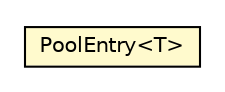 #!/usr/local/bin/dot
#
# Class diagram 
# Generated by UMLGraph version R5_6-24-gf6e263 (http://www.umlgraph.org/)
#

digraph G {
	edge [fontname="Helvetica",fontsize=10,labelfontname="Helvetica",labelfontsize=10];
	node [fontname="Helvetica",fontsize=10,shape=plaintext];
	nodesep=0.25;
	ranksep=0.5;
	// com.orientechnologies.common.concur.resource.OPartitionedObjectPool.PoolEntry<T>
	c2771973 [label=<<table title="com.orientechnologies.common.concur.resource.OPartitionedObjectPool.PoolEntry" border="0" cellborder="1" cellspacing="0" cellpadding="2" port="p" bgcolor="lemonChiffon" href="./OPartitionedObjectPool.PoolEntry.html">
		<tr><td><table border="0" cellspacing="0" cellpadding="1">
<tr><td align="center" balign="center"> PoolEntry&lt;T&gt; </td></tr>
		</table></td></tr>
		</table>>, URL="./OPartitionedObjectPool.PoolEntry.html", fontname="Helvetica", fontcolor="black", fontsize=10.0];
}

